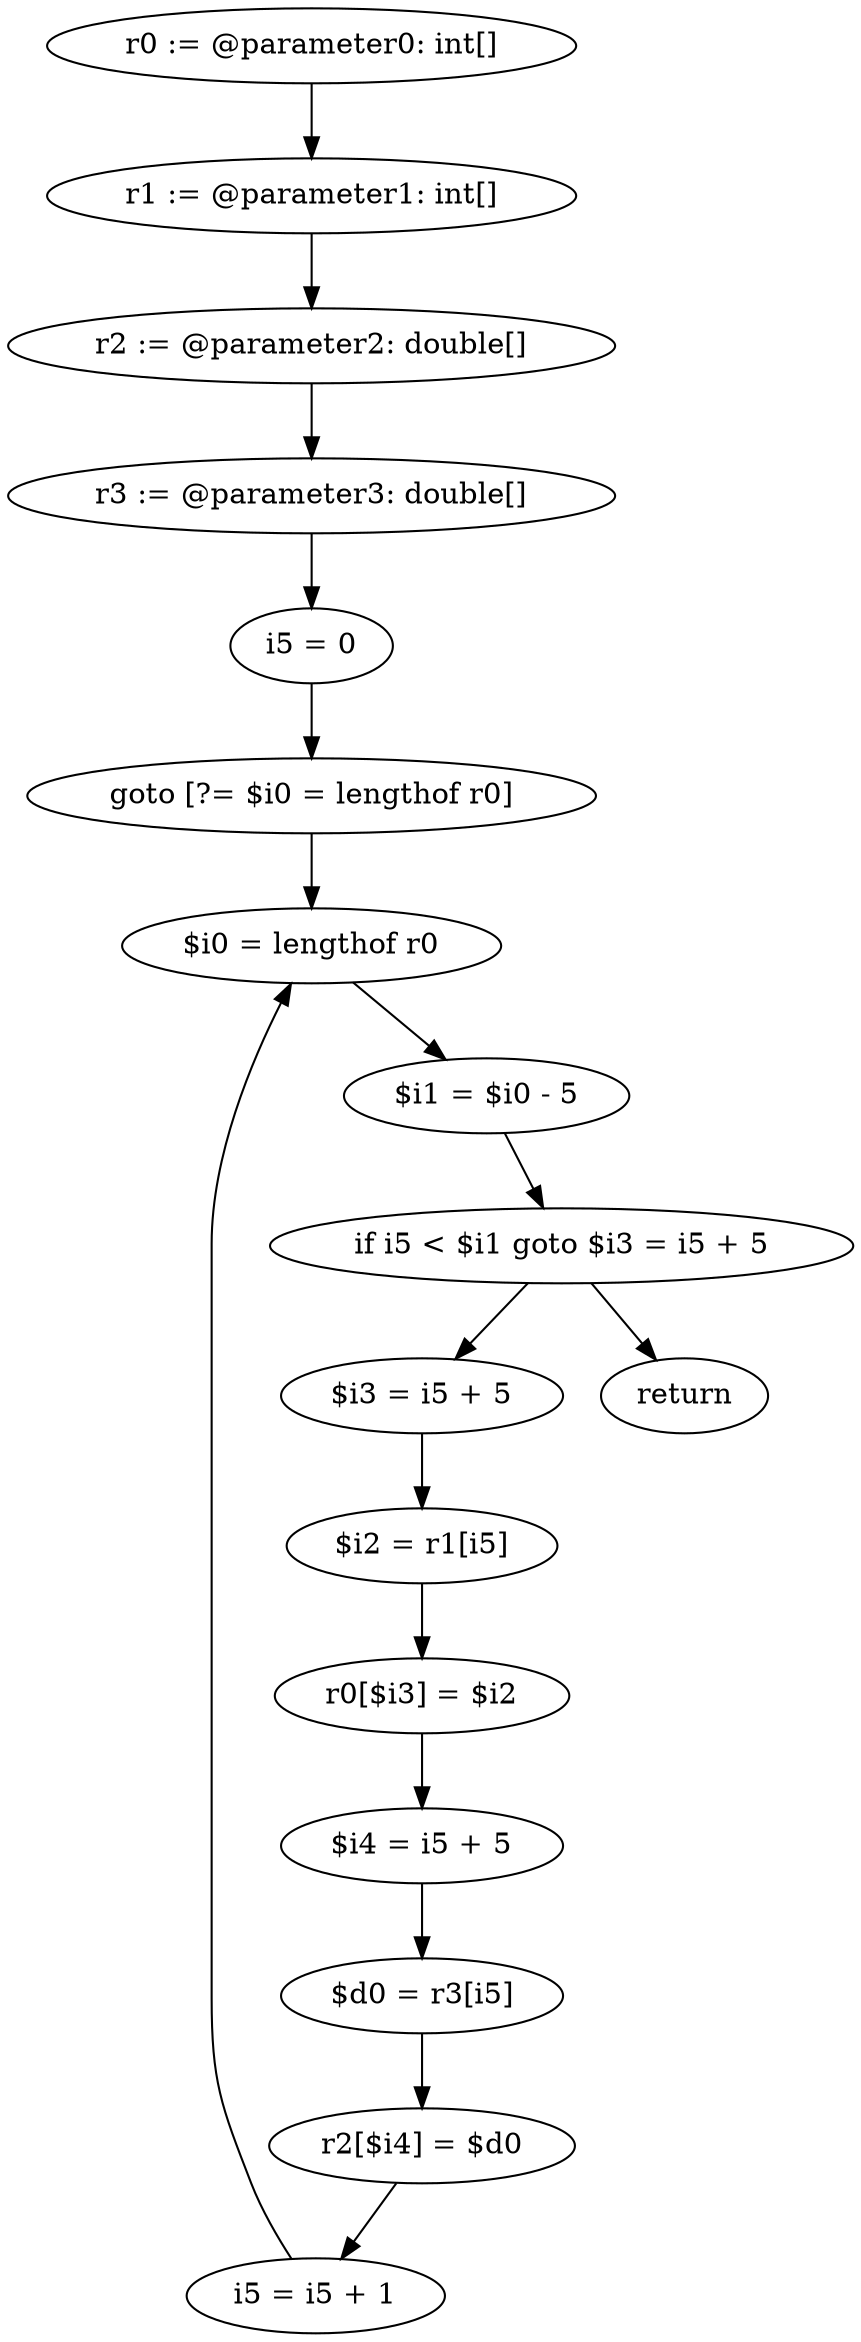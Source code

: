 digraph "unitGraph" {
    "r0 := @parameter0: int[]"
    "r1 := @parameter1: int[]"
    "r2 := @parameter2: double[]"
    "r3 := @parameter3: double[]"
    "i5 = 0"
    "goto [?= $i0 = lengthof r0]"
    "$i3 = i5 + 5"
    "$i2 = r1[i5]"
    "r0[$i3] = $i2"
    "$i4 = i5 + 5"
    "$d0 = r3[i5]"
    "r2[$i4] = $d0"
    "i5 = i5 + 1"
    "$i0 = lengthof r0"
    "$i1 = $i0 - 5"
    "if i5 < $i1 goto $i3 = i5 + 5"
    "return"
    "r0 := @parameter0: int[]"->"r1 := @parameter1: int[]";
    "r1 := @parameter1: int[]"->"r2 := @parameter2: double[]";
    "r2 := @parameter2: double[]"->"r3 := @parameter3: double[]";
    "r3 := @parameter3: double[]"->"i5 = 0";
    "i5 = 0"->"goto [?= $i0 = lengthof r0]";
    "goto [?= $i0 = lengthof r0]"->"$i0 = lengthof r0";
    "$i3 = i5 + 5"->"$i2 = r1[i5]";
    "$i2 = r1[i5]"->"r0[$i3] = $i2";
    "r0[$i3] = $i2"->"$i4 = i5 + 5";
    "$i4 = i5 + 5"->"$d0 = r3[i5]";
    "$d0 = r3[i5]"->"r2[$i4] = $d0";
    "r2[$i4] = $d0"->"i5 = i5 + 1";
    "i5 = i5 + 1"->"$i0 = lengthof r0";
    "$i0 = lengthof r0"->"$i1 = $i0 - 5";
    "$i1 = $i0 - 5"->"if i5 < $i1 goto $i3 = i5 + 5";
    "if i5 < $i1 goto $i3 = i5 + 5"->"return";
    "if i5 < $i1 goto $i3 = i5 + 5"->"$i3 = i5 + 5";
}
